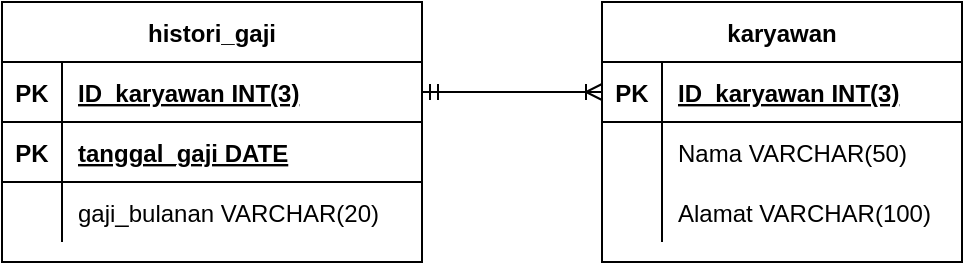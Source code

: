 <mxfile version="17.4.1" type="github" pages="2">
  <diagram id="R2lEEEUBdFMjLlhIrx00" name="Page-1">
    <mxGraphModel dx="1278" dy="539" grid="1" gridSize="10" guides="1" tooltips="1" connect="1" arrows="1" fold="1" page="1" pageScale="1" pageWidth="850" pageHeight="1100" math="0" shadow="0" extFonts="Permanent Marker^https://fonts.googleapis.com/css?family=Permanent+Marker">
      <root>
        <mxCell id="0" />
        <mxCell id="1" parent="0" />
        <mxCell id="USe1o16NmA6yLf-kkS8X-1" value="karyawan" style="shape=table;startSize=30;container=1;collapsible=1;childLayout=tableLayout;fixedRows=1;rowLines=0;fontStyle=1;align=center;resizeLast=1;" parent="1" vertex="1">
          <mxGeometry x="380" y="200" width="180" height="130" as="geometry" />
        </mxCell>
        <mxCell id="USe1o16NmA6yLf-kkS8X-2" value="" style="shape=tableRow;horizontal=0;startSize=0;swimlaneHead=0;swimlaneBody=0;fillColor=none;collapsible=0;dropTarget=0;points=[[0,0.5],[1,0.5]];portConstraint=eastwest;top=0;left=0;right=0;bottom=1;" parent="USe1o16NmA6yLf-kkS8X-1" vertex="1">
          <mxGeometry y="30" width="180" height="30" as="geometry" />
        </mxCell>
        <mxCell id="USe1o16NmA6yLf-kkS8X-3" value="PK" style="shape=partialRectangle;connectable=0;fillColor=none;top=0;left=0;bottom=0;right=0;fontStyle=1;overflow=hidden;" parent="USe1o16NmA6yLf-kkS8X-2" vertex="1">
          <mxGeometry width="30" height="30" as="geometry">
            <mxRectangle width="30" height="30" as="alternateBounds" />
          </mxGeometry>
        </mxCell>
        <mxCell id="USe1o16NmA6yLf-kkS8X-4" value="ID_karyawan INT(3)" style="shape=partialRectangle;connectable=0;fillColor=none;top=0;left=0;bottom=0;right=0;align=left;spacingLeft=6;fontStyle=5;overflow=hidden;" parent="USe1o16NmA6yLf-kkS8X-2" vertex="1">
          <mxGeometry x="30" width="150" height="30" as="geometry">
            <mxRectangle width="150" height="30" as="alternateBounds" />
          </mxGeometry>
        </mxCell>
        <mxCell id="USe1o16NmA6yLf-kkS8X-5" value="" style="shape=tableRow;horizontal=0;startSize=0;swimlaneHead=0;swimlaneBody=0;fillColor=none;collapsible=0;dropTarget=0;points=[[0,0.5],[1,0.5]];portConstraint=eastwest;top=0;left=0;right=0;bottom=0;" parent="USe1o16NmA6yLf-kkS8X-1" vertex="1">
          <mxGeometry y="60" width="180" height="30" as="geometry" />
        </mxCell>
        <mxCell id="USe1o16NmA6yLf-kkS8X-6" value="" style="shape=partialRectangle;connectable=0;fillColor=none;top=0;left=0;bottom=0;right=0;editable=1;overflow=hidden;" parent="USe1o16NmA6yLf-kkS8X-5" vertex="1">
          <mxGeometry width="30" height="30" as="geometry">
            <mxRectangle width="30" height="30" as="alternateBounds" />
          </mxGeometry>
        </mxCell>
        <mxCell id="USe1o16NmA6yLf-kkS8X-7" value="Nama VARCHAR(50)" style="shape=partialRectangle;connectable=0;fillColor=none;top=0;left=0;bottom=0;right=0;align=left;spacingLeft=6;overflow=hidden;" parent="USe1o16NmA6yLf-kkS8X-5" vertex="1">
          <mxGeometry x="30" width="150" height="30" as="geometry">
            <mxRectangle width="150" height="30" as="alternateBounds" />
          </mxGeometry>
        </mxCell>
        <mxCell id="USe1o16NmA6yLf-kkS8X-8" value="" style="shape=tableRow;horizontal=0;startSize=0;swimlaneHead=0;swimlaneBody=0;fillColor=none;collapsible=0;dropTarget=0;points=[[0,0.5],[1,0.5]];portConstraint=eastwest;top=0;left=0;right=0;bottom=0;" parent="USe1o16NmA6yLf-kkS8X-1" vertex="1">
          <mxGeometry y="90" width="180" height="30" as="geometry" />
        </mxCell>
        <mxCell id="USe1o16NmA6yLf-kkS8X-9" value="" style="shape=partialRectangle;connectable=0;fillColor=none;top=0;left=0;bottom=0;right=0;editable=1;overflow=hidden;" parent="USe1o16NmA6yLf-kkS8X-8" vertex="1">
          <mxGeometry width="30" height="30" as="geometry">
            <mxRectangle width="30" height="30" as="alternateBounds" />
          </mxGeometry>
        </mxCell>
        <mxCell id="USe1o16NmA6yLf-kkS8X-10" value="Alamat VARCHAR(100)" style="shape=partialRectangle;connectable=0;fillColor=none;top=0;left=0;bottom=0;right=0;align=left;spacingLeft=6;overflow=hidden;" parent="USe1o16NmA6yLf-kkS8X-8" vertex="1">
          <mxGeometry x="30" width="150" height="30" as="geometry">
            <mxRectangle width="150" height="30" as="alternateBounds" />
          </mxGeometry>
        </mxCell>
        <mxCell id="hA6Ob9VuYaXyNVDvQv3Z-1" value="histori_gaji" style="shape=table;startSize=30;container=1;collapsible=1;childLayout=tableLayout;fixedRows=1;rowLines=0;fontStyle=1;align=center;resizeLast=1;" vertex="1" parent="1">
          <mxGeometry x="80" y="200" width="210" height="130" as="geometry" />
        </mxCell>
        <mxCell id="hA6Ob9VuYaXyNVDvQv3Z-2" value="" style="shape=tableRow;horizontal=0;startSize=0;swimlaneHead=0;swimlaneBody=0;fillColor=none;collapsible=0;dropTarget=0;points=[[0,0.5],[1,0.5]];portConstraint=eastwest;top=0;left=0;right=0;bottom=1;" vertex="1" parent="hA6Ob9VuYaXyNVDvQv3Z-1">
          <mxGeometry y="30" width="210" height="30" as="geometry" />
        </mxCell>
        <mxCell id="hA6Ob9VuYaXyNVDvQv3Z-3" value="PK" style="shape=partialRectangle;connectable=0;fillColor=none;top=0;left=0;bottom=0;right=0;fontStyle=1;overflow=hidden;" vertex="1" parent="hA6Ob9VuYaXyNVDvQv3Z-2">
          <mxGeometry width="30" height="30" as="geometry">
            <mxRectangle width="30" height="30" as="alternateBounds" />
          </mxGeometry>
        </mxCell>
        <mxCell id="hA6Ob9VuYaXyNVDvQv3Z-4" value="ID_karyawan INT(3)" style="shape=partialRectangle;connectable=0;fillColor=none;top=0;left=0;bottom=0;right=0;align=left;spacingLeft=6;fontStyle=5;overflow=hidden;" vertex="1" parent="hA6Ob9VuYaXyNVDvQv3Z-2">
          <mxGeometry x="30" width="180" height="30" as="geometry">
            <mxRectangle width="180" height="30" as="alternateBounds" />
          </mxGeometry>
        </mxCell>
        <mxCell id="hA6Ob9VuYaXyNVDvQv3Z-14" value="" style="shape=tableRow;horizontal=0;startSize=0;swimlaneHead=0;swimlaneBody=0;fillColor=none;collapsible=0;dropTarget=0;points=[[0,0.5],[1,0.5]];portConstraint=eastwest;top=0;left=0;right=0;bottom=1;" vertex="1" parent="hA6Ob9VuYaXyNVDvQv3Z-1">
          <mxGeometry y="60" width="210" height="30" as="geometry" />
        </mxCell>
        <mxCell id="hA6Ob9VuYaXyNVDvQv3Z-15" value="PK" style="shape=partialRectangle;connectable=0;fillColor=none;top=0;left=0;bottom=0;right=0;fontStyle=1;overflow=hidden;" vertex="1" parent="hA6Ob9VuYaXyNVDvQv3Z-14">
          <mxGeometry width="30" height="30" as="geometry">
            <mxRectangle width="30" height="30" as="alternateBounds" />
          </mxGeometry>
        </mxCell>
        <mxCell id="hA6Ob9VuYaXyNVDvQv3Z-16" value="tanggal_gaji DATE" style="shape=partialRectangle;connectable=0;fillColor=none;top=0;left=0;bottom=0;right=0;align=left;spacingLeft=6;fontStyle=5;overflow=hidden;" vertex="1" parent="hA6Ob9VuYaXyNVDvQv3Z-14">
          <mxGeometry x="30" width="180" height="30" as="geometry">
            <mxRectangle width="180" height="30" as="alternateBounds" />
          </mxGeometry>
        </mxCell>
        <mxCell id="hA6Ob9VuYaXyNVDvQv3Z-5" value="" style="shape=tableRow;horizontal=0;startSize=0;swimlaneHead=0;swimlaneBody=0;fillColor=none;collapsible=0;dropTarget=0;points=[[0,0.5],[1,0.5]];portConstraint=eastwest;top=0;left=0;right=0;bottom=0;" vertex="1" parent="hA6Ob9VuYaXyNVDvQv3Z-1">
          <mxGeometry y="90" width="210" height="30" as="geometry" />
        </mxCell>
        <mxCell id="hA6Ob9VuYaXyNVDvQv3Z-6" value="" style="shape=partialRectangle;connectable=0;fillColor=none;top=0;left=0;bottom=0;right=0;editable=1;overflow=hidden;" vertex="1" parent="hA6Ob9VuYaXyNVDvQv3Z-5">
          <mxGeometry width="30" height="30" as="geometry">
            <mxRectangle width="30" height="30" as="alternateBounds" />
          </mxGeometry>
        </mxCell>
        <mxCell id="hA6Ob9VuYaXyNVDvQv3Z-7" value="gaji_bulanan VARCHAR(20)" style="shape=partialRectangle;connectable=0;fillColor=none;top=0;left=0;bottom=0;right=0;align=left;spacingLeft=6;overflow=hidden;" vertex="1" parent="hA6Ob9VuYaXyNVDvQv3Z-5">
          <mxGeometry x="30" width="180" height="30" as="geometry">
            <mxRectangle width="180" height="30" as="alternateBounds" />
          </mxGeometry>
        </mxCell>
        <mxCell id="hA6Ob9VuYaXyNVDvQv3Z-17" value="" style="edgeStyle=entityRelationEdgeStyle;fontSize=12;html=1;endArrow=ERoneToMany;startArrow=ERmandOne;rounded=0;exitX=1;exitY=0.5;exitDx=0;exitDy=0;entryX=0;entryY=0.5;entryDx=0;entryDy=0;" edge="1" parent="1" source="hA6Ob9VuYaXyNVDvQv3Z-2" target="USe1o16NmA6yLf-kkS8X-2">
          <mxGeometry width="100" height="100" relative="1" as="geometry">
            <mxPoint x="370" y="330" as="sourcePoint" />
            <mxPoint x="470" y="230" as="targetPoint" />
          </mxGeometry>
        </mxCell>
      </root>
    </mxGraphModel>
  </diagram>
  <diagram id="2qyopMoyy9mw-NkGebHM" name="Page-2">
    <mxGraphModel dx="692" dy="321" grid="1" gridSize="10" guides="1" tooltips="1" connect="1" arrows="1" fold="1" page="1" pageScale="1" pageWidth="827" pageHeight="1169" background="none" math="0" shadow="1">
      <root>
        <mxCell id="zEQg5zYEzXBbnHIqrJW_-0" />
        <mxCell id="zEQg5zYEzXBbnHIqrJW_-1" parent="zEQg5zYEzXBbnHIqrJW_-0" />
        <mxCell id="zEQg5zYEzXBbnHIqrJW_-2" value="product" style="swimlane;childLayout=stackLayout;horizontal=1;startSize=30;horizontalStack=0;rounded=1;fontSize=14;fontStyle=0;strokeWidth=2;resizeParent=0;resizeLast=1;shadow=0;dashed=0;align=center;fillColor=#ffe6cc;strokeColor=#d79b00;" vertex="1" parent="zEQg5zYEzXBbnHIqrJW_-1">
          <mxGeometry x="180" y="220" width="160" height="160" as="geometry" />
        </mxCell>
        <mxCell id="zEQg5zYEzXBbnHIqrJW_-3" value="# id_product &gt; integer&#xa;* product name  &gt; varchar&#xa;* barcode &gt; varchar&#xa;* length &gt; integer&#xa;* width  &gt; integer&#xa;* heigh t &gt; integer &#xa;* netto &gt; integer&#xa;* price &gt; float" style="align=left;strokeColor=none;fillColor=none;spacingLeft=4;fontSize=12;verticalAlign=top;resizable=0;rotatable=0;part=1;" vertex="1" parent="zEQg5zYEzXBbnHIqrJW_-2">
          <mxGeometry y="30" width="160" height="130" as="geometry" />
        </mxCell>
        <mxCell id="zEQg5zYEzXBbnHIqrJW_-4" value="product category" style="swimlane;childLayout=stackLayout;horizontal=1;startSize=30;horizontalStack=0;rounded=1;fontSize=14;fontStyle=0;strokeWidth=2;resizeParent=0;resizeLast=1;shadow=0;dashed=0;align=center;fillColor=#f8cecc;strokeColor=#b85450;" vertex="1" parent="zEQg5zYEzXBbnHIqrJW_-1">
          <mxGeometry x="480" y="240" width="240" height="130" as="geometry" />
        </mxCell>
        <mxCell id="zEQg5zYEzXBbnHIqrJW_-5" value="#  product category &gt; integer&#xa;*  product category name &gt; varchar" style="align=left;strokeColor=none;fillColor=none;spacingLeft=4;fontSize=12;verticalAlign=top;resizable=0;rotatable=0;part=1;" vertex="1" parent="zEQg5zYEzXBbnHIqrJW_-4">
          <mxGeometry y="30" width="240" height="100" as="geometry" />
        </mxCell>
        <mxCell id="zEQg5zYEzXBbnHIqrJW_-34" value="" style="edgeStyle=entityRelationEdgeStyle;fontSize=12;html=1;endArrow=ERoneToMany;startArrow=ERzeroToOne;strokeWidth=1;curved=1;elbow=vertical;" edge="1" parent="zEQg5zYEzXBbnHIqrJW_-1" target="zEQg5zYEzXBbnHIqrJW_-3">
          <mxGeometry width="100" height="100" relative="1" as="geometry">
            <mxPoint x="480" y="315" as="sourcePoint" />
            <mxPoint x="370" y="280" as="targetPoint" />
          </mxGeometry>
        </mxCell>
        <mxCell id="rctSxfcGG-YjM1YKIK81-5" value="relationship_1" style="edgeLabel;html=1;align=center;verticalAlign=middle;resizable=0;points=[];fontSize=11;fontFamily=Helvetica;fontColor=default;" vertex="1" connectable="0" parent="zEQg5zYEzXBbnHIqrJW_-34">
          <mxGeometry x="0.334" y="1" relative="1" as="geometry">
            <mxPoint as="offset" />
          </mxGeometry>
        </mxCell>
        <mxCell id="rctSxfcGG-YjM1YKIK81-3" value="" style="endArrow=none;html=1;rounded=0;dashed=1;strokeWidth=1;curved=1;elbow=vertical;entryX=0;entryY=0.5;entryDx=0;entryDy=0;" edge="1" parent="zEQg5zYEzXBbnHIqrJW_-1" target="zEQg5zYEzXBbnHIqrJW_-5">
          <mxGeometry relative="1" as="geometry">
            <mxPoint x="410" y="320" as="sourcePoint" />
            <mxPoint x="520" y="330" as="targetPoint" />
            <Array as="points" />
          </mxGeometry>
        </mxCell>
        <mxCell id="rctSxfcGG-YjM1YKIK81-4" value="N" style="resizable=0;html=1;align=right;verticalAlign=bottom;" connectable="0" vertex="1" parent="rctSxfcGG-YjM1YKIK81-3">
          <mxGeometry x="1" relative="1" as="geometry" />
        </mxCell>
        <mxCell id="rctSxfcGG-YjM1YKIK81-10" value="product" style="swimlane;childLayout=stackLayout;horizontal=1;startSize=30;horizontalStack=0;rounded=1;fontSize=14;fontStyle=0;strokeWidth=2;resizeParent=0;resizeLast=1;shadow=0;dashed=0;align=center;fillColor=#ffe6cc;strokeColor=#d79b00;" vertex="1" parent="zEQg5zYEzXBbnHIqrJW_-1">
          <mxGeometry x="90" y="530" width="200" height="160" as="geometry" />
        </mxCell>
        <mxCell id="rctSxfcGG-YjM1YKIK81-11" value="# id_product &gt; integer           &lt;pk&gt;&#xa;* product name  &gt; varchar     &lt;fk&gt;&#xa;* barcode &gt; varchar&#xa;* length &gt; integer&#xa;* width  &gt; integer&#xa;* heigh t &gt; integer &#xa;* netto &gt; integer&#xa;* price &gt; float" style="align=left;strokeColor=none;fillColor=none;spacingLeft=4;fontSize=12;verticalAlign=top;resizable=0;rotatable=0;part=1;" vertex="1" parent="rctSxfcGG-YjM1YKIK81-10">
          <mxGeometry y="30" width="200" height="130" as="geometry" />
        </mxCell>
        <mxCell id="rctSxfcGG-YjM1YKIK81-12" value="product category" style="swimlane;childLayout=stackLayout;horizontal=1;startSize=30;horizontalStack=0;rounded=1;fontSize=14;fontStyle=0;strokeWidth=2;resizeParent=0;resizeLast=1;shadow=0;dashed=0;align=center;fillColor=#f8cecc;strokeColor=#b85450;" vertex="1" parent="zEQg5zYEzXBbnHIqrJW_-1">
          <mxGeometry x="510" y="530" width="240" height="130" as="geometry" />
        </mxCell>
        <mxCell id="rctSxfcGG-YjM1YKIK81-13" value="#  product category &gt; integer             &lt;pk&gt;&#xa;*  product category name &gt; varchar" style="align=left;strokeColor=none;fillColor=none;spacingLeft=4;fontSize=12;verticalAlign=top;resizable=0;rotatable=0;part=1;" vertex="1" parent="rctSxfcGG-YjM1YKIK81-12">
          <mxGeometry y="30" width="240" height="100" as="geometry" />
        </mxCell>
        <mxCell id="rctSxfcGG-YjM1YKIK81-14" value="" style="endArrow=open;endFill=1;endSize=12;html=1;rounded=0;labelBackgroundColor=default;fontFamily=Helvetica;fontSize=11;fontColor=default;strokeColor=default;strokeWidth=1;shape=connector;elbow=vertical;exitX=1;exitY=0.5;exitDx=0;exitDy=0;edgeStyle=orthogonalEdgeStyle;" edge="1" parent="zEQg5zYEzXBbnHIqrJW_-1" source="rctSxfcGG-YjM1YKIK81-10">
          <mxGeometry width="160" relative="1" as="geometry">
            <mxPoint x="340" y="610" as="sourcePoint" />
            <mxPoint x="510" y="630" as="targetPoint" />
          </mxGeometry>
        </mxCell>
        <mxCell id="rctSxfcGG-YjM1YKIK81-15" style="edgeStyle=none;shape=connector;curved=1;rounded=0;orthogonalLoop=1;jettySize=auto;html=1;labelBackgroundColor=default;fontFamily=Helvetica;fontSize=11;fontColor=default;endArrow=none;strokeColor=default;strokeWidth=1;elbow=vertical;" edge="1" parent="zEQg5zYEzXBbnHIqrJW_-1" source="rctSxfcGG-YjM1YKIK81-13">
          <mxGeometry relative="1" as="geometry">
            <mxPoint x="500" y="630" as="targetPoint" />
          </mxGeometry>
        </mxCell>
        <mxCell id="rctSxfcGG-YjM1YKIK81-16" value="&lt;font style=&quot;font-size: 8px&quot;&gt;&lt;b&gt;FK_PRODUCT_RELATIONS_CATEGORY&lt;/b&gt;&lt;/font&gt;" style="text;html=1;align=center;verticalAlign=middle;resizable=0;points=[];autosize=1;strokeColor=none;fillColor=none;fontSize=11;fontFamily=Helvetica;fontColor=default;" vertex="1" parent="zEQg5zYEzXBbnHIqrJW_-1">
          <mxGeometry x="315" y="560" width="170" height="20" as="geometry" />
        </mxCell>
      </root>
    </mxGraphModel>
  </diagram>
</mxfile>
